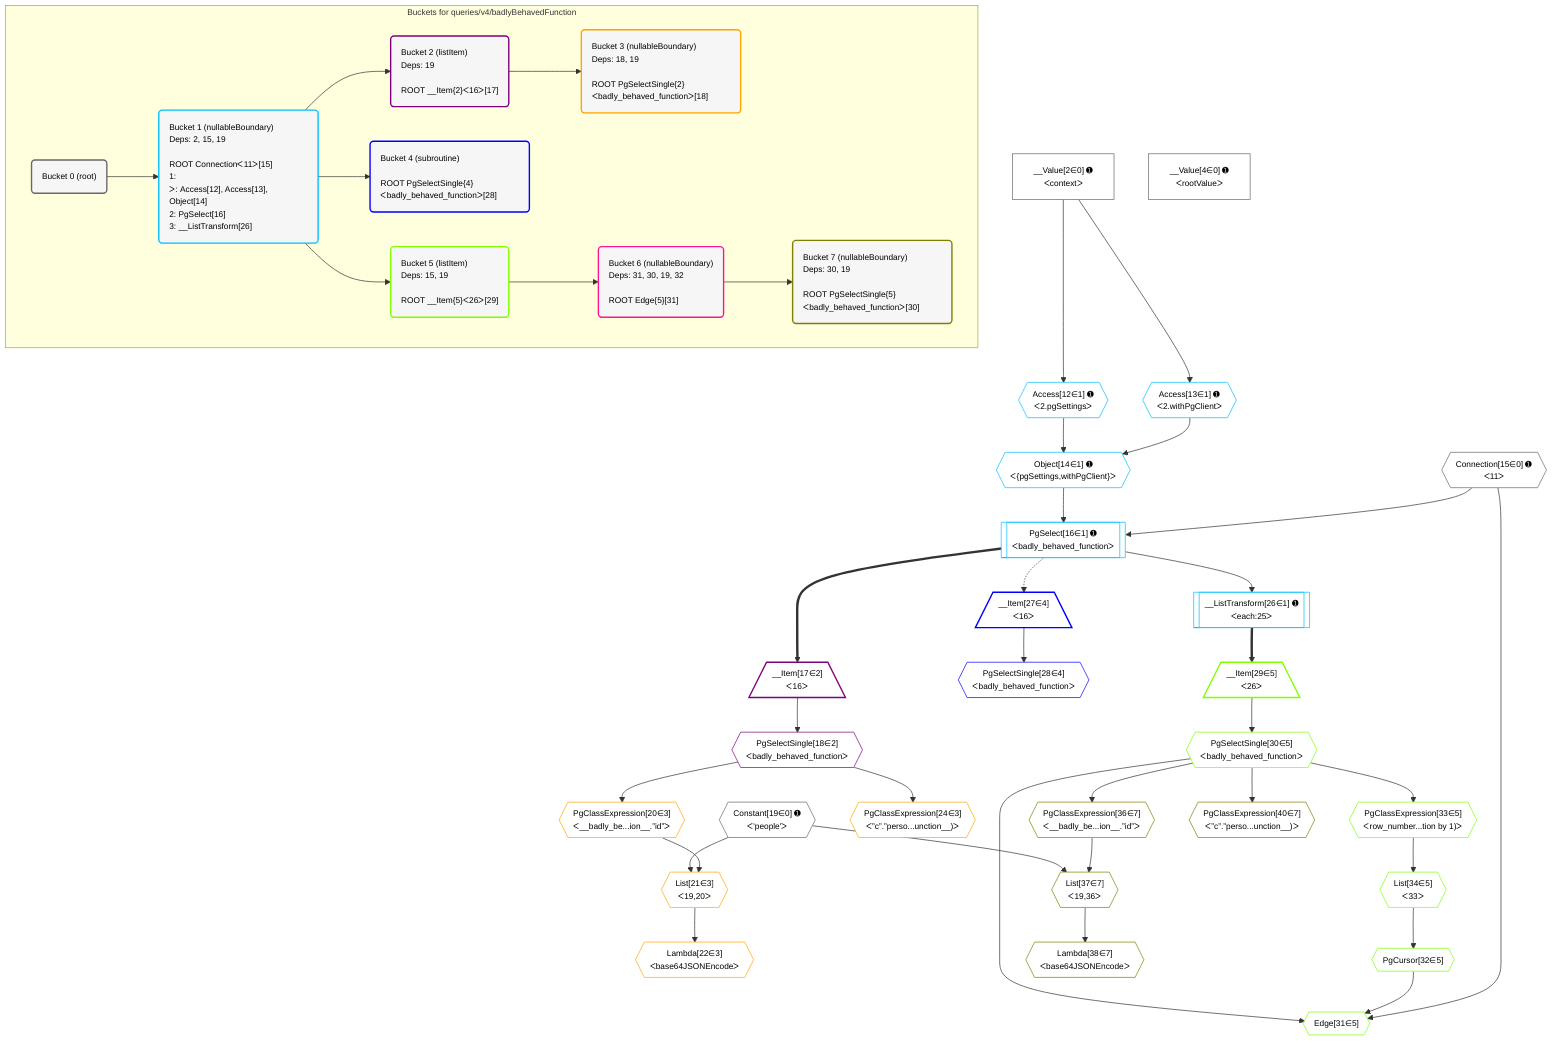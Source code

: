 %%{init: {'themeVariables': { 'fontSize': '12px'}}}%%
graph TD
    classDef path fill:#eee,stroke:#000,color:#000
    classDef plan fill:#fff,stroke-width:1px,color:#000
    classDef itemplan fill:#fff,stroke-width:2px,color:#000
    classDef unbatchedplan fill:#dff,stroke-width:1px,color:#000
    classDef sideeffectplan fill:#fcc,stroke-width:2px,color:#000
    classDef bucket fill:#f6f6f6,color:#000,stroke-width:2px,text-align:left


    %% plan dependencies
    __Value2["__Value[2∈0] ➊<br />ᐸcontextᐳ"]:::plan
    __Value4["__Value[4∈0] ➊<br />ᐸrootValueᐳ"]:::plan
    Connection15{{"Connection[15∈0] ➊<br />ᐸ11ᐳ"}}:::plan
    Constant19{{"Constant[19∈0] ➊<br />ᐸ'people'ᐳ"}}:::plan
    Object14{{"Object[14∈1] ➊<br />ᐸ{pgSettings,withPgClient}ᐳ"}}:::plan
    Access12{{"Access[12∈1] ➊<br />ᐸ2.pgSettingsᐳ"}}:::plan
    Access13{{"Access[13∈1] ➊<br />ᐸ2.withPgClientᐳ"}}:::plan
    Access12 & Access13 --> Object14
    PgSelect16[["PgSelect[16∈1] ➊<br />ᐸbadly_behaved_functionᐳ"]]:::plan
    Object14 & Connection15 --> PgSelect16
    __Value2 --> Access12
    __Value2 --> Access13
    __ListTransform26[["__ListTransform[26∈1] ➊<br />ᐸeach:25ᐳ"]]:::plan
    PgSelect16 --> __ListTransform26
    __Item17[/"__Item[17∈2]<br />ᐸ16ᐳ"\]:::itemplan
    PgSelect16 ==> __Item17
    PgSelectSingle18{{"PgSelectSingle[18∈2]<br />ᐸbadly_behaved_functionᐳ"}}:::plan
    __Item17 --> PgSelectSingle18
    List21{{"List[21∈3]<br />ᐸ19,20ᐳ"}}:::plan
    PgClassExpression20{{"PgClassExpression[20∈3]<br />ᐸ__badly_be...ion__.”id”ᐳ"}}:::plan
    Constant19 & PgClassExpression20 --> List21
    PgSelectSingle18 --> PgClassExpression20
    Lambda22{{"Lambda[22∈3]<br />ᐸbase64JSONEncodeᐳ"}}:::plan
    List21 --> Lambda22
    PgClassExpression24{{"PgClassExpression[24∈3]<br />ᐸ”c”.”perso...unction__)ᐳ"}}:::plan
    PgSelectSingle18 --> PgClassExpression24
    __Item27[/"__Item[27∈4]<br />ᐸ16ᐳ"\]:::itemplan
    PgSelect16 -.-> __Item27
    PgSelectSingle28{{"PgSelectSingle[28∈4]<br />ᐸbadly_behaved_functionᐳ"}}:::plan
    __Item27 --> PgSelectSingle28
    Edge31{{"Edge[31∈5]"}}:::plan
    PgSelectSingle30{{"PgSelectSingle[30∈5]<br />ᐸbadly_behaved_functionᐳ"}}:::plan
    PgCursor32{{"PgCursor[32∈5]"}}:::plan
    PgSelectSingle30 & PgCursor32 & Connection15 --> Edge31
    __Item29[/"__Item[29∈5]<br />ᐸ26ᐳ"\]:::itemplan
    __ListTransform26 ==> __Item29
    __Item29 --> PgSelectSingle30
    List34{{"List[34∈5]<br />ᐸ33ᐳ"}}:::plan
    List34 --> PgCursor32
    PgClassExpression33{{"PgClassExpression[33∈5]<br />ᐸrow_number...tion by 1)ᐳ"}}:::plan
    PgSelectSingle30 --> PgClassExpression33
    PgClassExpression33 --> List34
    List37{{"List[37∈7]<br />ᐸ19,36ᐳ"}}:::plan
    PgClassExpression36{{"PgClassExpression[36∈7]<br />ᐸ__badly_be...ion__.”id”ᐳ"}}:::plan
    Constant19 & PgClassExpression36 --> List37
    PgSelectSingle30 --> PgClassExpression36
    Lambda38{{"Lambda[38∈7]<br />ᐸbase64JSONEncodeᐳ"}}:::plan
    List37 --> Lambda38
    PgClassExpression40{{"PgClassExpression[40∈7]<br />ᐸ”c”.”perso...unction__)ᐳ"}}:::plan
    PgSelectSingle30 --> PgClassExpression40

    %% define steps

    subgraph "Buckets for queries/v4/badlyBehavedFunction"
    Bucket0("Bucket 0 (root)"):::bucket
    classDef bucket0 stroke:#696969
    class Bucket0,__Value2,__Value4,Connection15,Constant19 bucket0
    Bucket1("Bucket 1 (nullableBoundary)<br />Deps: 2, 15, 19<br /><br />ROOT Connectionᐸ11ᐳ[15]<br />1: <br />ᐳ: Access[12], Access[13], Object[14]<br />2: PgSelect[16]<br />3: __ListTransform[26]"):::bucket
    classDef bucket1 stroke:#00bfff
    class Bucket1,Access12,Access13,Object14,PgSelect16,__ListTransform26 bucket1
    Bucket2("Bucket 2 (listItem)<br />Deps: 19<br /><br />ROOT __Item{2}ᐸ16ᐳ[17]"):::bucket
    classDef bucket2 stroke:#7f007f
    class Bucket2,__Item17,PgSelectSingle18 bucket2
    Bucket3("Bucket 3 (nullableBoundary)<br />Deps: 18, 19<br /><br />ROOT PgSelectSingle{2}ᐸbadly_behaved_functionᐳ[18]"):::bucket
    classDef bucket3 stroke:#ffa500
    class Bucket3,PgClassExpression20,List21,Lambda22,PgClassExpression24 bucket3
    Bucket4("Bucket 4 (subroutine)<br /><br />ROOT PgSelectSingle{4}ᐸbadly_behaved_functionᐳ[28]"):::bucket
    classDef bucket4 stroke:#0000ff
    class Bucket4,__Item27,PgSelectSingle28 bucket4
    Bucket5("Bucket 5 (listItem)<br />Deps: 15, 19<br /><br />ROOT __Item{5}ᐸ26ᐳ[29]"):::bucket
    classDef bucket5 stroke:#7fff00
    class Bucket5,__Item29,PgSelectSingle30,Edge31,PgCursor32,PgClassExpression33,List34 bucket5
    Bucket6("Bucket 6 (nullableBoundary)<br />Deps: 31, 30, 19, 32<br /><br />ROOT Edge{5}[31]"):::bucket
    classDef bucket6 stroke:#ff1493
    class Bucket6 bucket6
    Bucket7("Bucket 7 (nullableBoundary)<br />Deps: 30, 19<br /><br />ROOT PgSelectSingle{5}ᐸbadly_behaved_functionᐳ[30]"):::bucket
    classDef bucket7 stroke:#808000
    class Bucket7,PgClassExpression36,List37,Lambda38,PgClassExpression40 bucket7
    Bucket0 --> Bucket1
    Bucket1 --> Bucket2 & Bucket4 & Bucket5
    Bucket2 --> Bucket3
    Bucket5 --> Bucket6
    Bucket6 --> Bucket7
    end